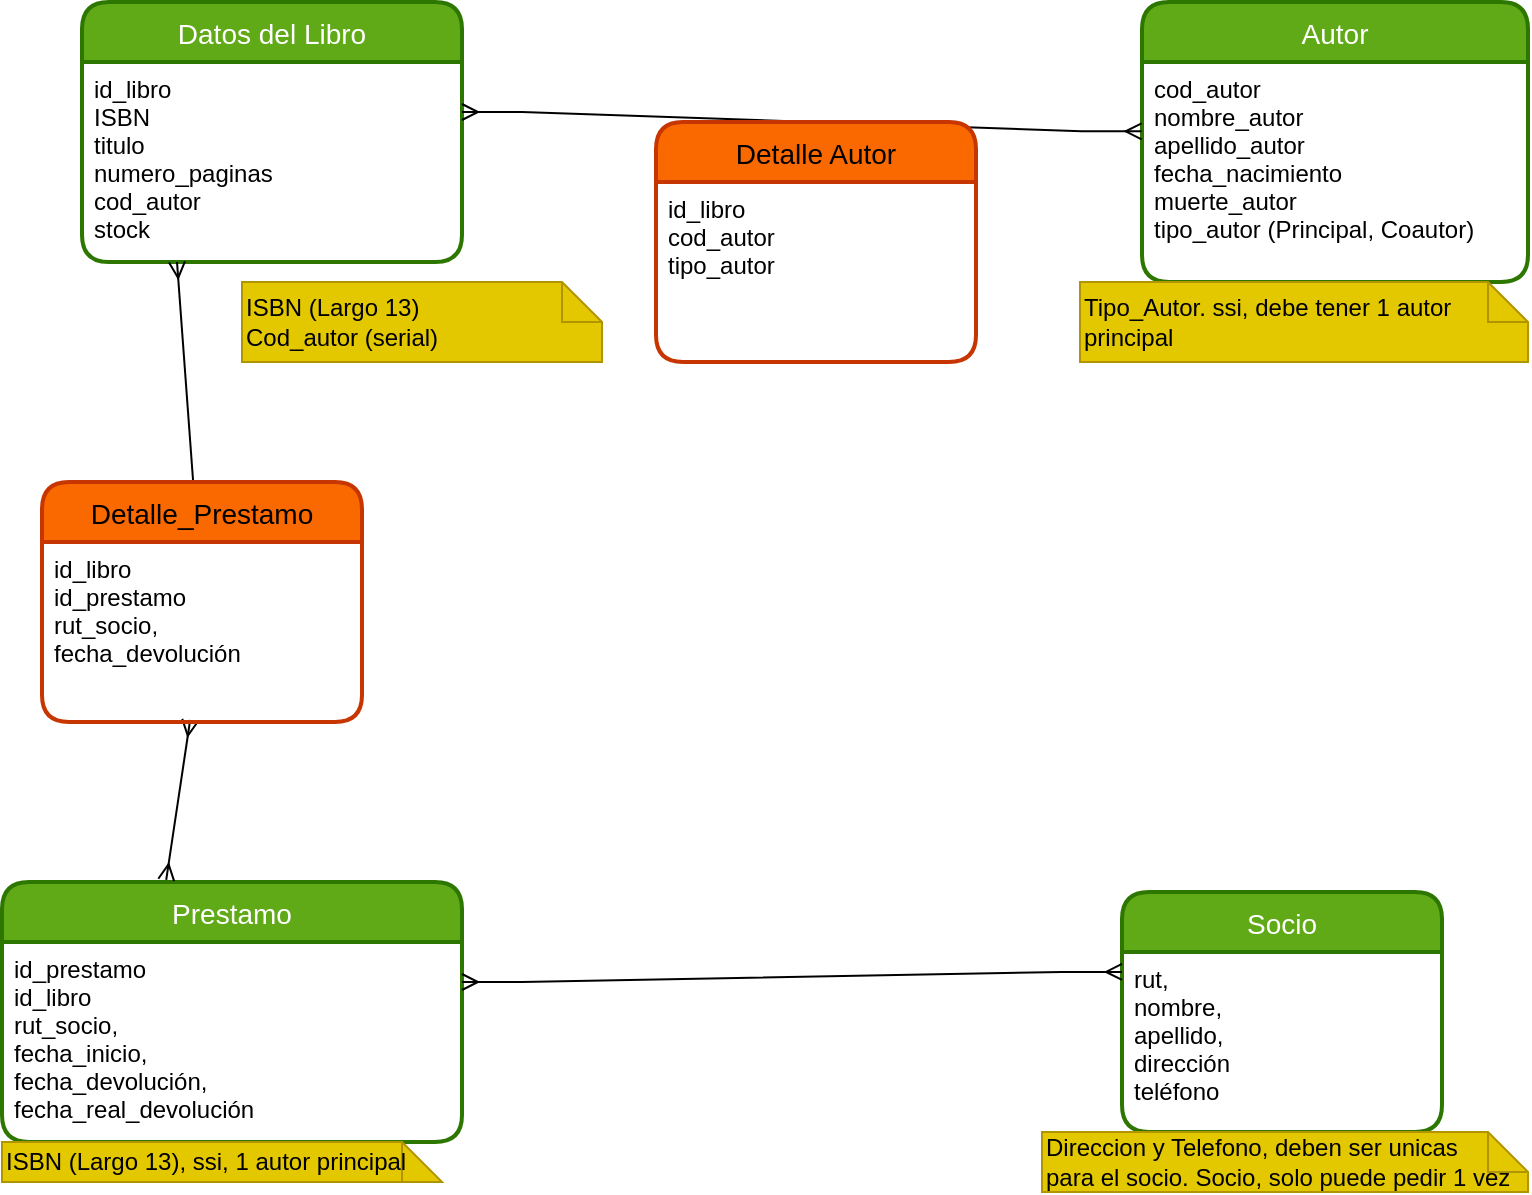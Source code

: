 <mxfile version="17.1.2" type="github">
  <diagram id="j9gOoGF4e45znRuti0Jy" name="Page-1">
    <mxGraphModel dx="868" dy="433" grid="1" gridSize="10" guides="1" tooltips="1" connect="1" arrows="1" fold="1" page="1" pageScale="1" pageWidth="827" pageHeight="1169" math="0" shadow="0">
      <root>
        <mxCell id="0" />
        <mxCell id="1" parent="0" />
        <mxCell id="_c35fh7YaVgXNuq9wMzC-2" value="Autor" style="swimlane;childLayout=stackLayout;horizontal=1;startSize=30;horizontalStack=0;rounded=1;fontSize=14;fontStyle=0;strokeWidth=2;resizeParent=0;resizeLast=1;shadow=0;dashed=0;align=center;fillColor=#60a917;fontColor=#ffffff;strokeColor=#2D7600;" parent="1" vertex="1">
          <mxGeometry x="610" y="40" width="193" height="140" as="geometry" />
        </mxCell>
        <mxCell id="_c35fh7YaVgXNuq9wMzC-3" value="cod_autor&#xa;nombre_autor&#xa;apellido_autor &#xa;fecha_nacimiento &#xa;muerte_autor &#xa;tipo_autor (Principal, Coautor)&#xa;&#xa;&#xa;&#xa;" style="align=left;strokeColor=none;fillColor=none;spacingLeft=4;fontSize=12;verticalAlign=top;resizable=0;rotatable=0;part=1;" parent="_c35fh7YaVgXNuq9wMzC-2" vertex="1">
          <mxGeometry y="30" width="193" height="110" as="geometry" />
        </mxCell>
        <mxCell id="_c35fh7YaVgXNuq9wMzC-4" value="Datos del Libro" style="swimlane;childLayout=stackLayout;horizontal=1;startSize=30;horizontalStack=0;rounded=1;fontSize=14;fontStyle=0;strokeWidth=2;resizeParent=0;resizeLast=1;shadow=0;dashed=0;align=center;fillColor=#60a917;fontColor=#ffffff;strokeColor=#2D7600;" parent="1" vertex="1">
          <mxGeometry x="80" y="40" width="190" height="130" as="geometry" />
        </mxCell>
        <mxCell id="_c35fh7YaVgXNuq9wMzC-5" value="id_libro &#xa;ISBN &#xa;titulo &#xa;numero_paginas &#xa;cod_autor &#xa;stock&#xa;" style="align=left;strokeColor=none;fillColor=none;spacingLeft=4;fontSize=12;verticalAlign=top;resizable=0;rotatable=0;part=1;" parent="_c35fh7YaVgXNuq9wMzC-4" vertex="1">
          <mxGeometry y="30" width="190" height="100" as="geometry" />
        </mxCell>
        <mxCell id="_c35fh7YaVgXNuq9wMzC-6" value="Prestamo" style="swimlane;childLayout=stackLayout;horizontal=1;startSize=30;horizontalStack=0;rounded=1;fontSize=14;fontStyle=0;strokeWidth=2;resizeParent=0;resizeLast=1;shadow=0;dashed=0;align=center;fillColor=#60a917;fontColor=#ffffff;strokeColor=#2D7600;" parent="1" vertex="1">
          <mxGeometry x="40" y="480" width="230" height="130" as="geometry" />
        </mxCell>
        <mxCell id="_c35fh7YaVgXNuq9wMzC-7" value="id_prestamo&#xa;id_libro&#xa;rut_socio,&#xa;fecha_inicio, &#xa;fecha_devolución, &#xa;fecha_real_devolución" style="align=left;strokeColor=none;fillColor=none;spacingLeft=4;fontSize=12;verticalAlign=top;resizable=0;rotatable=0;part=1;" parent="_c35fh7YaVgXNuq9wMzC-6" vertex="1">
          <mxGeometry y="30" width="230" height="100" as="geometry" />
        </mxCell>
        <mxCell id="_c35fh7YaVgXNuq9wMzC-8" value="Socio" style="swimlane;childLayout=stackLayout;horizontal=1;startSize=30;horizontalStack=0;rounded=1;fontSize=14;fontStyle=0;strokeWidth=2;resizeParent=0;resizeLast=1;shadow=0;dashed=0;align=center;fillColor=#60a917;fontColor=#ffffff;strokeColor=#2D7600;" parent="1" vertex="1">
          <mxGeometry x="600" y="485" width="160" height="120" as="geometry" />
        </mxCell>
        <mxCell id="_c35fh7YaVgXNuq9wMzC-9" value="rut, &#xa;nombre, &#xa;apellido, &#xa;dirección &#xa;teléfono" style="align=left;strokeColor=none;fillColor=none;spacingLeft=4;fontSize=12;verticalAlign=top;resizable=0;rotatable=0;part=1;" parent="_c35fh7YaVgXNuq9wMzC-8" vertex="1">
          <mxGeometry y="30" width="160" height="90" as="geometry" />
        </mxCell>
        <mxCell id="_c35fh7YaVgXNuq9wMzC-14" value="&lt;div&gt;Direccion y Telefono, deben ser unicas&lt;/div&gt;&lt;div&gt;para el socio. Socio, solo puede pedir 1 vez&lt;br&gt;&lt;/div&gt;" style="shape=note;size=20;whiteSpace=wrap;html=1;fillColor=#e3c800;strokeColor=#B09500;align=left;fontColor=#000000;" parent="1" vertex="1">
          <mxGeometry x="560" y="605" width="243" height="30" as="geometry" />
        </mxCell>
        <mxCell id="_c35fh7YaVgXNuq9wMzC-15" value="&lt;div&gt;ISBN (Largo 13)&lt;/div&gt;&lt;div&gt;Cod_autor (serial)&lt;br&gt;&lt;/div&gt;" style="shape=note;size=20;whiteSpace=wrap;html=1;fillColor=#e3c800;strokeColor=#B09500;align=left;fontColor=#000000;" parent="1" vertex="1">
          <mxGeometry x="160" y="180" width="180" height="40" as="geometry" />
        </mxCell>
        <mxCell id="_c35fh7YaVgXNuq9wMzC-16" value="Tipo_Autor. ssi, debe tener 1 autor principal" style="shape=note;size=20;whiteSpace=wrap;html=1;fillColor=#e3c800;strokeColor=#B09500;fontColor=#000000;align=left;" parent="1" vertex="1">
          <mxGeometry x="579" y="180" width="224" height="40" as="geometry" />
        </mxCell>
        <mxCell id="_c35fh7YaVgXNuq9wMzC-17" value="ISBN (Largo 13), ssi, 1 autor principal" style="shape=note;size=20;whiteSpace=wrap;html=1;fillColor=#e3c800;strokeColor=#B09500;align=left;fontColor=#000000;" parent="1" vertex="1">
          <mxGeometry x="40" y="610" width="220" height="20" as="geometry" />
        </mxCell>
        <mxCell id="YBvaiXK_3SJ0PdJNFyFW-1" value="" style="edgeStyle=entityRelationEdgeStyle;fontSize=12;html=1;endArrow=ERmany;startArrow=ERmany;rounded=0;entryX=-0.001;entryY=0.315;entryDx=0;entryDy=0;entryPerimeter=0;exitX=1;exitY=0.25;exitDx=0;exitDy=0;" parent="1" source="_c35fh7YaVgXNuq9wMzC-5" target="_c35fh7YaVgXNuq9wMzC-3" edge="1">
          <mxGeometry width="100" height="100" relative="1" as="geometry">
            <mxPoint x="580" y="330" as="sourcePoint" />
            <mxPoint x="680" y="230" as="targetPoint" />
          </mxGeometry>
        </mxCell>
        <mxCell id="YBvaiXK_3SJ0PdJNFyFW-2" value="Detalle Autor" style="swimlane;childLayout=stackLayout;horizontal=1;startSize=30;horizontalStack=0;rounded=1;fontSize=14;fontStyle=0;strokeWidth=2;resizeParent=0;resizeLast=1;shadow=0;dashed=0;align=center;fillColor=#fa6800;fontColor=#000000;strokeColor=#C73500;" parent="1" vertex="1">
          <mxGeometry x="367" y="100" width="160" height="120" as="geometry" />
        </mxCell>
        <mxCell id="YBvaiXK_3SJ0PdJNFyFW-3" value="id_libro&#xa;cod_autor&#xa;tipo_autor" style="align=left;strokeColor=none;fillColor=none;spacingLeft=4;fontSize=12;verticalAlign=top;resizable=0;rotatable=0;part=1;" parent="YBvaiXK_3SJ0PdJNFyFW-2" vertex="1">
          <mxGeometry y="30" width="160" height="90" as="geometry" />
        </mxCell>
        <mxCell id="YBvaiXK_3SJ0PdJNFyFW-8" value="" style="edgeStyle=entityRelationEdgeStyle;fontSize=12;html=1;endArrow=ERmany;startArrow=ERmany;rounded=0;exitX=1;exitY=0.2;exitDx=0;exitDy=0;exitPerimeter=0;entryX=0;entryY=0.111;entryDx=0;entryDy=0;entryPerimeter=0;" parent="1" source="_c35fh7YaVgXNuq9wMzC-7" target="_c35fh7YaVgXNuq9wMzC-9" edge="1">
          <mxGeometry width="100" height="100" relative="1" as="geometry">
            <mxPoint x="570" y="670" as="sourcePoint" />
            <mxPoint x="670" y="570" as="targetPoint" />
          </mxGeometry>
        </mxCell>
        <mxCell id="XmDsRIU-4_LHJB0tMwQW-3" value="" style="fontSize=12;html=1;endArrow=ERmany;startArrow=none;rounded=0;entryX=0.25;entryY=1;entryDx=0;entryDy=0;" edge="1" parent="1" source="XmDsRIU-4_LHJB0tMwQW-1" target="_c35fh7YaVgXNuq9wMzC-5">
          <mxGeometry width="100" height="100" relative="1" as="geometry">
            <mxPoint x="130" y="380" as="sourcePoint" />
            <mxPoint x="700" y="439.5" as="targetPoint" />
          </mxGeometry>
        </mxCell>
        <mxCell id="XmDsRIU-4_LHJB0tMwQW-4" value="" style="fontSize=12;html=1;endArrow=ERmany;startArrow=ERmany;rounded=0;entryX=0.463;entryY=0.989;entryDx=0;entryDy=0;entryPerimeter=0;exitX=0.357;exitY=-0.008;exitDx=0;exitDy=0;exitPerimeter=0;" edge="1" parent="1" source="_c35fh7YaVgXNuq9wMzC-6" target="XmDsRIU-4_LHJB0tMwQW-2">
          <mxGeometry width="100" height="100" relative="1" as="geometry">
            <mxPoint x="132.5" y="650" as="sourcePoint" />
            <mxPoint x="130" y="470" as="targetPoint" />
          </mxGeometry>
        </mxCell>
        <mxCell id="XmDsRIU-4_LHJB0tMwQW-1" value="Detalle_Prestamo" style="swimlane;childLayout=stackLayout;horizontal=1;startSize=30;horizontalStack=0;rounded=1;fontSize=14;fontStyle=0;strokeWidth=2;resizeParent=0;resizeLast=1;shadow=0;dashed=0;align=center;fillColor=#fa6800;fontColor=#000000;strokeColor=#C73500;" vertex="1" parent="1">
          <mxGeometry x="60" y="280" width="160" height="120" as="geometry" />
        </mxCell>
        <mxCell id="XmDsRIU-4_LHJB0tMwQW-2" value="id_libro&#xa;id_prestamo&#xa;rut_socio,&#xa;fecha_devolución&#xa;&#xa;" style="align=left;strokeColor=none;fillColor=none;spacingLeft=4;fontSize=12;verticalAlign=top;resizable=0;rotatable=0;part=1;" vertex="1" parent="XmDsRIU-4_LHJB0tMwQW-1">
          <mxGeometry y="30" width="160" height="90" as="geometry" />
        </mxCell>
      </root>
    </mxGraphModel>
  </diagram>
</mxfile>
